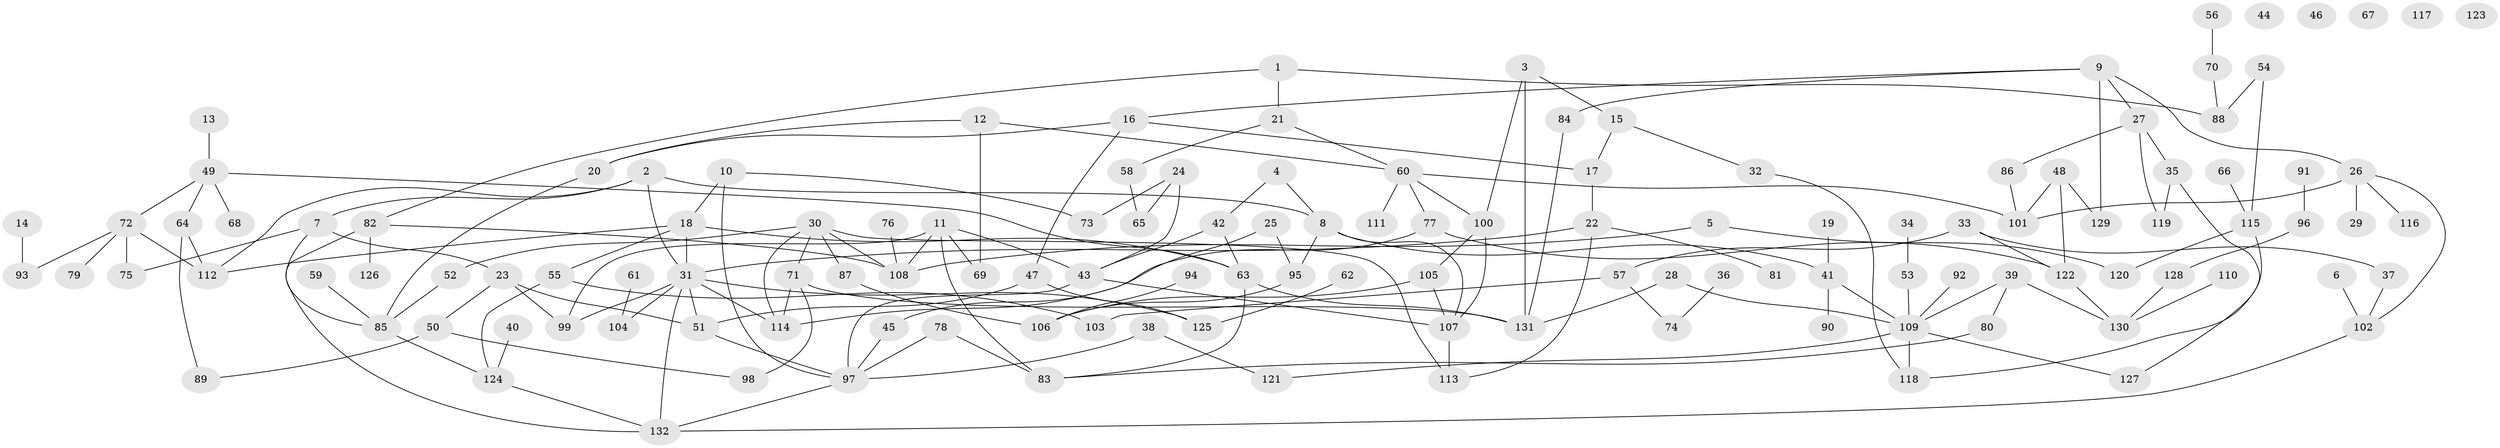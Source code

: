 // Generated by graph-tools (version 1.1) at 2025/33/03/09/25 02:33:29]
// undirected, 132 vertices, 183 edges
graph export_dot {
graph [start="1"]
  node [color=gray90,style=filled];
  1;
  2;
  3;
  4;
  5;
  6;
  7;
  8;
  9;
  10;
  11;
  12;
  13;
  14;
  15;
  16;
  17;
  18;
  19;
  20;
  21;
  22;
  23;
  24;
  25;
  26;
  27;
  28;
  29;
  30;
  31;
  32;
  33;
  34;
  35;
  36;
  37;
  38;
  39;
  40;
  41;
  42;
  43;
  44;
  45;
  46;
  47;
  48;
  49;
  50;
  51;
  52;
  53;
  54;
  55;
  56;
  57;
  58;
  59;
  60;
  61;
  62;
  63;
  64;
  65;
  66;
  67;
  68;
  69;
  70;
  71;
  72;
  73;
  74;
  75;
  76;
  77;
  78;
  79;
  80;
  81;
  82;
  83;
  84;
  85;
  86;
  87;
  88;
  89;
  90;
  91;
  92;
  93;
  94;
  95;
  96;
  97;
  98;
  99;
  100;
  101;
  102;
  103;
  104;
  105;
  106;
  107;
  108;
  109;
  110;
  111;
  112;
  113;
  114;
  115;
  116;
  117;
  118;
  119;
  120;
  121;
  122;
  123;
  124;
  125;
  126;
  127;
  128;
  129;
  130;
  131;
  132;
  1 -- 21;
  1 -- 82;
  1 -- 88;
  2 -- 7;
  2 -- 8;
  2 -- 31;
  2 -- 112;
  3 -- 15;
  3 -- 100;
  3 -- 131;
  4 -- 8;
  4 -- 42;
  5 -- 108;
  5 -- 120;
  6 -- 102;
  7 -- 23;
  7 -- 75;
  7 -- 85;
  8 -- 41;
  8 -- 95;
  8 -- 107;
  9 -- 16;
  9 -- 26;
  9 -- 27;
  9 -- 84;
  9 -- 129;
  10 -- 18;
  10 -- 73;
  10 -- 97;
  11 -- 43;
  11 -- 69;
  11 -- 83;
  11 -- 99;
  11 -- 108;
  12 -- 20;
  12 -- 60;
  12 -- 69;
  13 -- 49;
  14 -- 93;
  15 -- 17;
  15 -- 32;
  16 -- 17;
  16 -- 20;
  16 -- 47;
  17 -- 22;
  18 -- 31;
  18 -- 55;
  18 -- 63;
  18 -- 112;
  19 -- 41;
  20 -- 85;
  21 -- 58;
  21 -- 60;
  22 -- 31;
  22 -- 81;
  22 -- 113;
  23 -- 50;
  23 -- 51;
  23 -- 99;
  24 -- 43;
  24 -- 65;
  24 -- 73;
  25 -- 45;
  25 -- 95;
  26 -- 29;
  26 -- 101;
  26 -- 102;
  26 -- 116;
  27 -- 35;
  27 -- 86;
  27 -- 119;
  28 -- 109;
  28 -- 131;
  30 -- 52;
  30 -- 71;
  30 -- 87;
  30 -- 108;
  30 -- 113;
  30 -- 114;
  31 -- 51;
  31 -- 99;
  31 -- 104;
  31 -- 114;
  31 -- 125;
  31 -- 132;
  32 -- 118;
  33 -- 37;
  33 -- 57;
  33 -- 122;
  34 -- 53;
  35 -- 119;
  35 -- 127;
  36 -- 74;
  37 -- 102;
  38 -- 97;
  38 -- 121;
  39 -- 80;
  39 -- 109;
  39 -- 130;
  40 -- 124;
  41 -- 90;
  41 -- 109;
  42 -- 43;
  42 -- 63;
  43 -- 97;
  43 -- 107;
  45 -- 97;
  47 -- 51;
  47 -- 125;
  48 -- 101;
  48 -- 122;
  48 -- 129;
  49 -- 63;
  49 -- 64;
  49 -- 68;
  49 -- 72;
  50 -- 89;
  50 -- 98;
  51 -- 97;
  52 -- 85;
  53 -- 109;
  54 -- 88;
  54 -- 115;
  55 -- 103;
  55 -- 124;
  56 -- 70;
  57 -- 74;
  57 -- 103;
  58 -- 65;
  59 -- 85;
  60 -- 77;
  60 -- 100;
  60 -- 101;
  60 -- 111;
  61 -- 104;
  62 -- 125;
  63 -- 83;
  63 -- 131;
  64 -- 89;
  64 -- 112;
  66 -- 115;
  70 -- 88;
  71 -- 98;
  71 -- 114;
  71 -- 131;
  72 -- 75;
  72 -- 79;
  72 -- 93;
  72 -- 112;
  76 -- 108;
  77 -- 114;
  77 -- 122;
  78 -- 83;
  78 -- 97;
  80 -- 83;
  82 -- 108;
  82 -- 126;
  82 -- 132;
  84 -- 131;
  85 -- 124;
  86 -- 101;
  87 -- 106;
  91 -- 96;
  92 -- 109;
  94 -- 106;
  95 -- 106;
  96 -- 128;
  97 -- 132;
  100 -- 105;
  100 -- 107;
  102 -- 132;
  105 -- 106;
  105 -- 107;
  107 -- 113;
  109 -- 118;
  109 -- 121;
  109 -- 127;
  110 -- 130;
  115 -- 118;
  115 -- 120;
  122 -- 130;
  124 -- 132;
  128 -- 130;
}
